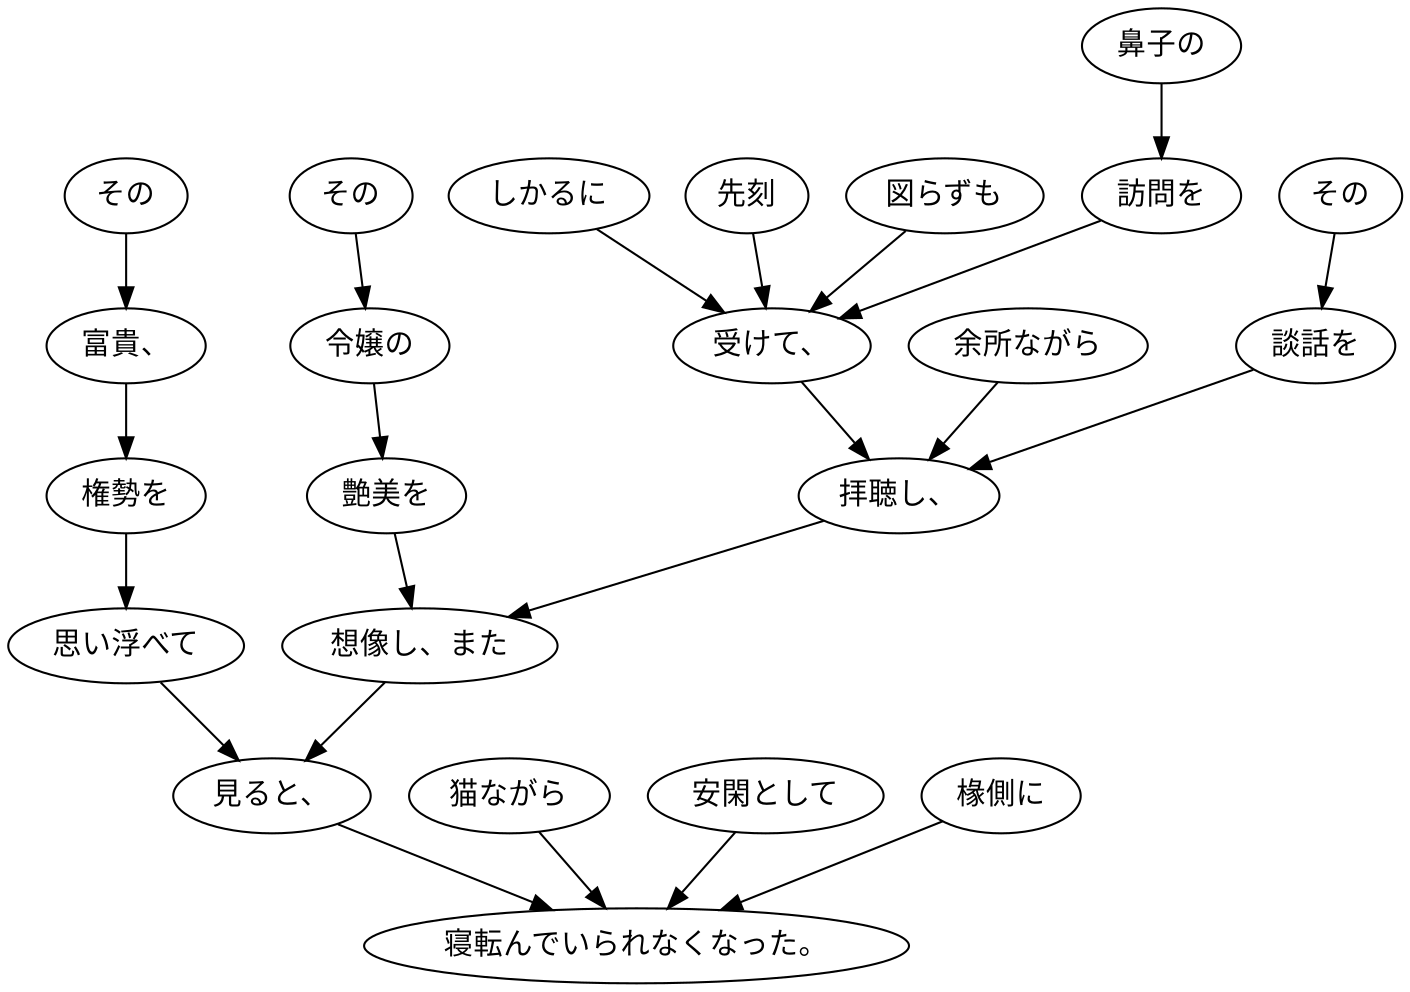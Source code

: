 digraph graph1785 {
	node0 [label="しかるに"];
	node1 [label="先刻"];
	node2 [label="図らずも"];
	node3 [label="鼻子の"];
	node4 [label="訪問を"];
	node5 [label="受けて、"];
	node6 [label="余所ながら"];
	node7 [label="その"];
	node8 [label="談話を"];
	node9 [label="拝聴し、"];
	node10 [label="その"];
	node11 [label="令嬢の"];
	node12 [label="艶美を"];
	node13 [label="想像し、また"];
	node14 [label="その"];
	node15 [label="富貴、"];
	node16 [label="権勢を"];
	node17 [label="思い浮べて"];
	node18 [label="見ると、"];
	node19 [label="猫ながら"];
	node20 [label="安閑として"];
	node21 [label="椽側に"];
	node22 [label="寝転んでいられなくなった。"];
	node0 -> node5;
	node1 -> node5;
	node2 -> node5;
	node3 -> node4;
	node4 -> node5;
	node5 -> node9;
	node6 -> node9;
	node7 -> node8;
	node8 -> node9;
	node9 -> node13;
	node10 -> node11;
	node11 -> node12;
	node12 -> node13;
	node13 -> node18;
	node14 -> node15;
	node15 -> node16;
	node16 -> node17;
	node17 -> node18;
	node18 -> node22;
	node19 -> node22;
	node20 -> node22;
	node21 -> node22;
}
